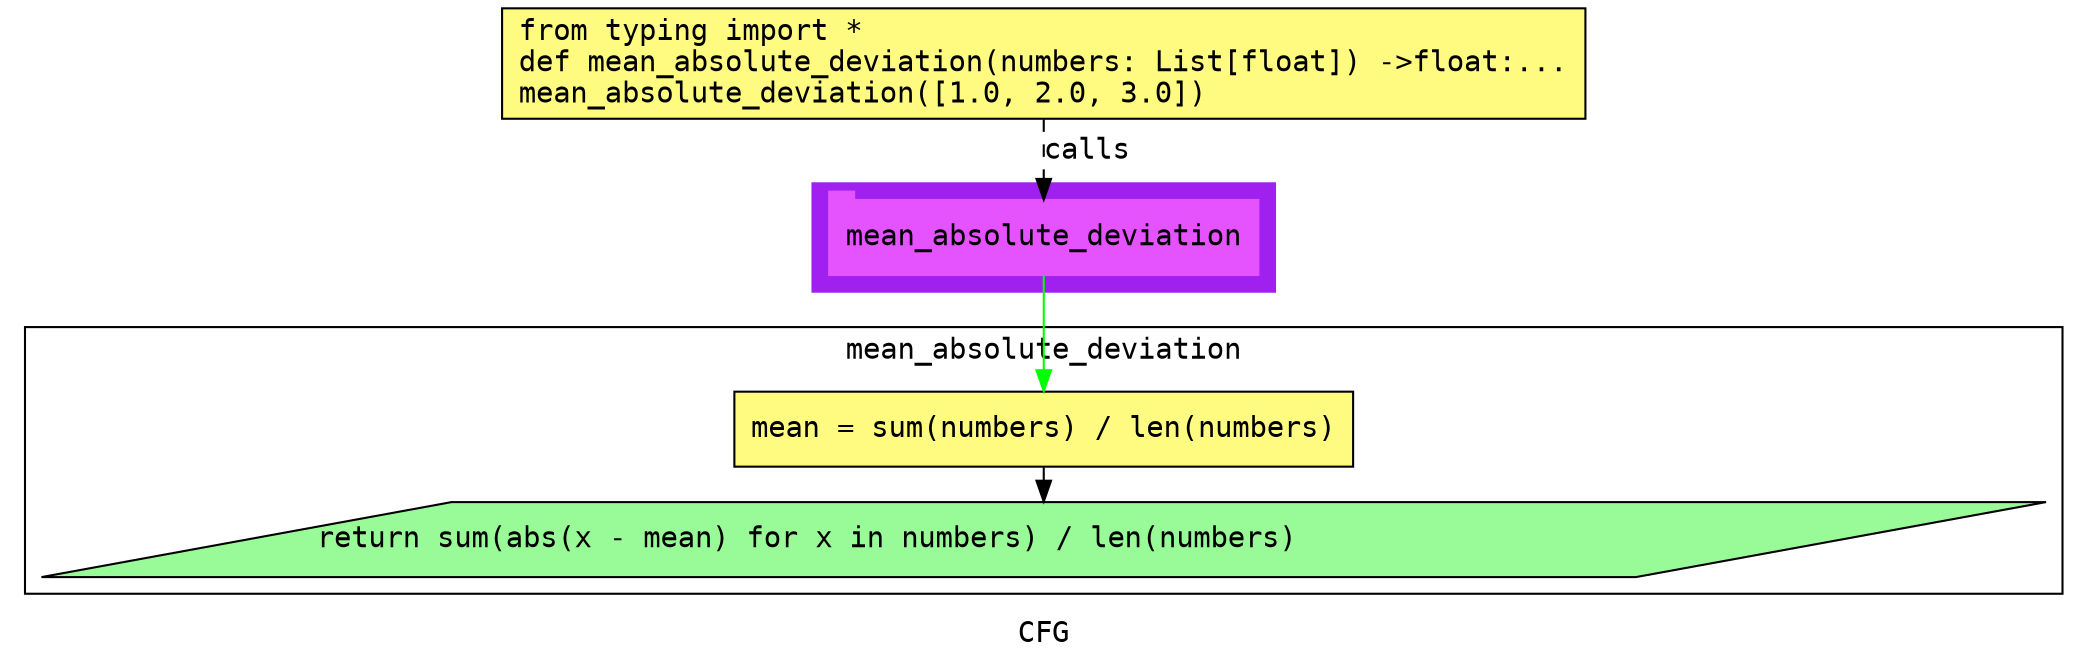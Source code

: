 digraph cluster522CFG {
	graph [bb="0,0,960,312",
		compound=True,
		fontname="DejaVu Sans Mono",
		label=CFG,
		lheight=0.21,
		lp="480,11.5",
		lwidth=0.35,
		pack=False,
		rankdir=TB,
		ranksep=0.02
	];
	node [fontname="DejaVu Sans Mono",
		label="\N"
	];
	edge [fontname="DejaVu Sans Mono"];
	subgraph cluster_1 {
		graph [bb="369,176,591,228",
			color=purple,
			compound=true,
			fontname="DejaVu Sans Mono",
			label="",
			rankdir=TB,
			ranksep=0.02,
			shape=tab,
			style=filled
		];
		node [fontname="DejaVu Sans Mono"];
		edge [fontname="DejaVu Sans Mono"];
		9	[color="#E552FF",
			height=0.5,
			label=mean_absolute_deviation,
			linenum="[6]",
			pos="480,202",
			shape=tab,
			style=filled,
			width=2.8611];
	}
	subgraph cluster4mean_absolute_deviation {
		graph [bb="8,31,952,159",
			compound=True,
			fontname="DejaVu Sans Mono",
			label=mean_absolute_deviation,
			lheight=0.21,
			lp="480,147.5",
			lwidth=2.64,
			pack=False,
			rankdir=TB,
			ranksep=0.02
		];
		node [fontname="DejaVu Sans Mono"];
		edge [fontname="DejaVu Sans Mono"];
		subgraph cluster_3 {
			graph [color=purple,
				compound=true,
				fontname="DejaVu Sans Mono",
				label="",
				rankdir=TB,
				ranksep=0.02,
				shape=tab,
				style=filled
			];
			node [fontname="DejaVu Sans Mono"];
			edge [fontname="DejaVu Sans Mono"];
		}
		3	[fillcolor="#FFFB81",
			height=0.5,
			label="mean = sum(numbers) / len(numbers)\l",
			linenum="[3]",
			pos="480,110",
			shape=rectangle,
			style="filled,solid",
			width=4.125];
		6	[fillcolor="#98fb98",
			height=0.5,
			label="return sum(abs(x - mean) for x in numbers) / len(numbers)\l",
			linenum="[4]",
			pos="480,57",
			shape=parallelogram,
			style="filled,solid",
			width=12.891];
		3 -> 6	[color=black,
			pos="e,480,75.248 480,91.734 480,89.657 480,87.498 480,85.322"];
	}
	1	[fillcolor="#FFFB81",
		height=0.73611,
		label="from typing import *\ldef mean_absolute_deviation(numbers: List[float]) ->float:...\lmean_absolute_deviation([1.0, 2.0, 3.0])\l",
		linenum="[1]",
		pos="480,285.5",
		shape=rectangle,
		style="filled,solid",
		width=7.2222];
	1 -> 9	[label=calls,
		lp="501,243.5",
		pos="e,480,220.13 480,258.71 480,249.66 480,239.47 480,230.3",
		style=dashed];
	9 -> 3	[color=green,
		pos="e,480,128.3 480,183.65 480,170.82 480,153.11 480,138.38"];
}
